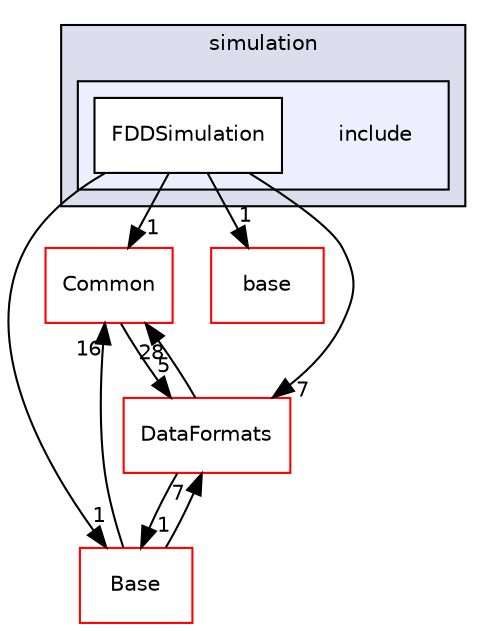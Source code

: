 digraph "/home/travis/build/AliceO2Group/AliceO2/Detectors/FIT/FDD/simulation/include" {
  bgcolor=transparent;
  compound=true
  node [ fontsize="10", fontname="Helvetica"];
  edge [ labelfontsize="10", labelfontname="Helvetica"];
  subgraph clusterdir_f0fa586345106a7c1715ccd7aa13aaee {
    graph [ bgcolor="#ddddee", pencolor="black", label="simulation" fontname="Helvetica", fontsize="10", URL="dir_f0fa586345106a7c1715ccd7aa13aaee.html"]
  subgraph clusterdir_1ea4f5023fc6129dbdfa67598ac85edc {
    graph [ bgcolor="#eeeeff", pencolor="black", label="" URL="dir_1ea4f5023fc6129dbdfa67598ac85edc.html"];
    dir_1ea4f5023fc6129dbdfa67598ac85edc [shape=plaintext label="include"];
    dir_dae7313b484fd6ca1f3ad8a29411a3b6 [shape=box label="FDDSimulation" color="black" fillcolor="white" style="filled" URL="dir_dae7313b484fd6ca1f3ad8a29411a3b6.html"];
  }
  }
  dir_4ab6b4cc6a7edbff49100e9123df213f [shape=box label="Common" color="red" URL="dir_4ab6b4cc6a7edbff49100e9123df213f.html"];
  dir_37c90836491b695b472bf98d1be8336b [shape=box label="Base" color="red" URL="dir_37c90836491b695b472bf98d1be8336b.html"];
  dir_e3378330628bb5a530079636b74abbc9 [shape=box label="base" color="red" URL="dir_e3378330628bb5a530079636b74abbc9.html"];
  dir_2171f7ec022c5423887b07c69b2f5b48 [shape=box label="DataFormats" color="red" URL="dir_2171f7ec022c5423887b07c69b2f5b48.html"];
  dir_4ab6b4cc6a7edbff49100e9123df213f->dir_2171f7ec022c5423887b07c69b2f5b48 [headlabel="5", labeldistance=1.5 headhref="dir_000012_000055.html"];
  dir_37c90836491b695b472bf98d1be8336b->dir_4ab6b4cc6a7edbff49100e9123df213f [headlabel="16", labeldistance=1.5 headhref="dir_000256_000012.html"];
  dir_37c90836491b695b472bf98d1be8336b->dir_2171f7ec022c5423887b07c69b2f5b48 [headlabel="7", labeldistance=1.5 headhref="dir_000256_000055.html"];
  dir_dae7313b484fd6ca1f3ad8a29411a3b6->dir_4ab6b4cc6a7edbff49100e9123df213f [headlabel="1", labeldistance=1.5 headhref="dir_000266_000012.html"];
  dir_dae7313b484fd6ca1f3ad8a29411a3b6->dir_37c90836491b695b472bf98d1be8336b [headlabel="1", labeldistance=1.5 headhref="dir_000266_000256.html"];
  dir_dae7313b484fd6ca1f3ad8a29411a3b6->dir_e3378330628bb5a530079636b74abbc9 [headlabel="1", labeldistance=1.5 headhref="dir_000266_000310.html"];
  dir_dae7313b484fd6ca1f3ad8a29411a3b6->dir_2171f7ec022c5423887b07c69b2f5b48 [headlabel="7", labeldistance=1.5 headhref="dir_000266_000055.html"];
  dir_2171f7ec022c5423887b07c69b2f5b48->dir_4ab6b4cc6a7edbff49100e9123df213f [headlabel="28", labeldistance=1.5 headhref="dir_000055_000012.html"];
  dir_2171f7ec022c5423887b07c69b2f5b48->dir_37c90836491b695b472bf98d1be8336b [headlabel="1", labeldistance=1.5 headhref="dir_000055_000256.html"];
}
